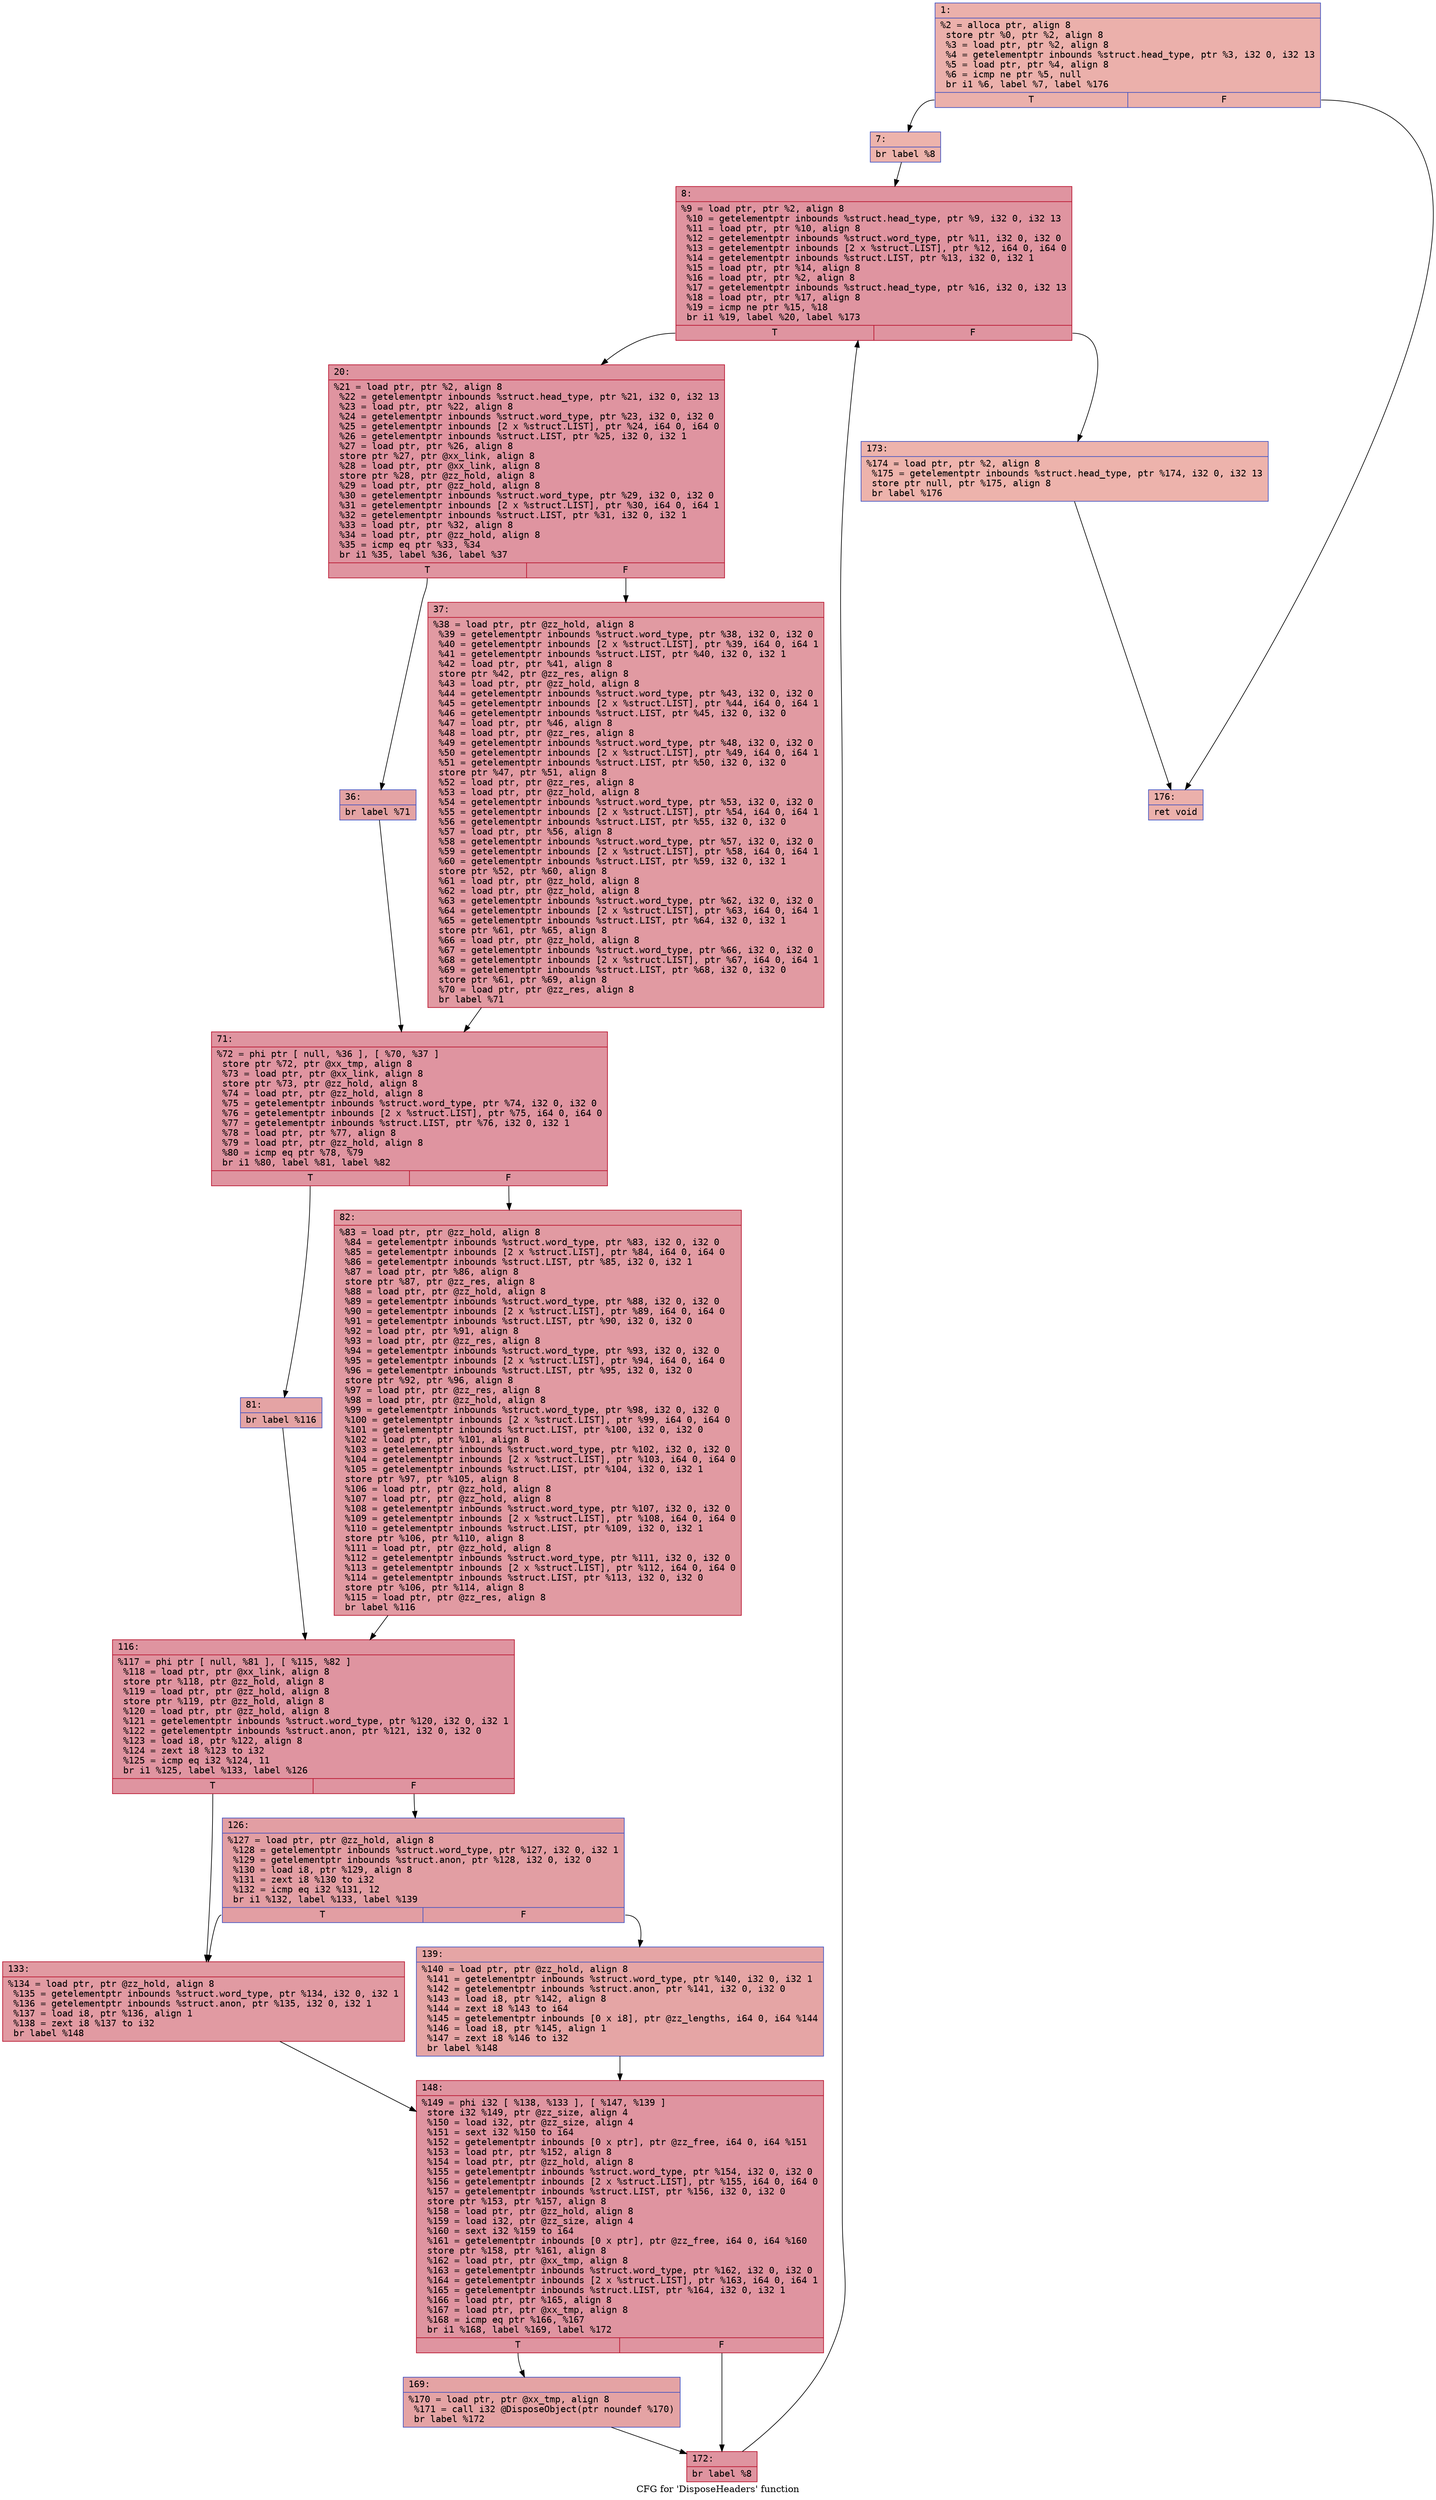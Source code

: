 digraph "CFG for 'DisposeHeaders' function" {
	label="CFG for 'DisposeHeaders' function";

	Node0x6000010d4780 [shape=record,color="#3d50c3ff", style=filled, fillcolor="#d24b4070" fontname="Courier",label="{1:\l|  %2 = alloca ptr, align 8\l  store ptr %0, ptr %2, align 8\l  %3 = load ptr, ptr %2, align 8\l  %4 = getelementptr inbounds %struct.head_type, ptr %3, i32 0, i32 13\l  %5 = load ptr, ptr %4, align 8\l  %6 = icmp ne ptr %5, null\l  br i1 %6, label %7, label %176\l|{<s0>T|<s1>F}}"];
	Node0x6000010d4780:s0 -> Node0x6000010d4fa0[tooltip="1 -> 7\nProbability 62.50%" ];
	Node0x6000010d4780:s1 -> Node0x6000010d54a0[tooltip="1 -> 176\nProbability 37.50%" ];
	Node0x6000010d4fa0 [shape=record,color="#3d50c3ff", style=filled, fillcolor="#d6524470" fontname="Courier",label="{7:\l|  br label %8\l}"];
	Node0x6000010d4fa0 -> Node0x6000010d4ff0[tooltip="7 -> 8\nProbability 100.00%" ];
	Node0x6000010d4ff0 [shape=record,color="#b70d28ff", style=filled, fillcolor="#b70d2870" fontname="Courier",label="{8:\l|  %9 = load ptr, ptr %2, align 8\l  %10 = getelementptr inbounds %struct.head_type, ptr %9, i32 0, i32 13\l  %11 = load ptr, ptr %10, align 8\l  %12 = getelementptr inbounds %struct.word_type, ptr %11, i32 0, i32 0\l  %13 = getelementptr inbounds [2 x %struct.LIST], ptr %12, i64 0, i64 0\l  %14 = getelementptr inbounds %struct.LIST, ptr %13, i32 0, i32 1\l  %15 = load ptr, ptr %14, align 8\l  %16 = load ptr, ptr %2, align 8\l  %17 = getelementptr inbounds %struct.head_type, ptr %16, i32 0, i32 13\l  %18 = load ptr, ptr %17, align 8\l  %19 = icmp ne ptr %15, %18\l  br i1 %19, label %20, label %173\l|{<s0>T|<s1>F}}"];
	Node0x6000010d4ff0:s0 -> Node0x6000010d5040[tooltip="8 -> 20\nProbability 96.88%" ];
	Node0x6000010d4ff0:s1 -> Node0x6000010d5450[tooltip="8 -> 173\nProbability 3.12%" ];
	Node0x6000010d5040 [shape=record,color="#b70d28ff", style=filled, fillcolor="#b70d2870" fontname="Courier",label="{20:\l|  %21 = load ptr, ptr %2, align 8\l  %22 = getelementptr inbounds %struct.head_type, ptr %21, i32 0, i32 13\l  %23 = load ptr, ptr %22, align 8\l  %24 = getelementptr inbounds %struct.word_type, ptr %23, i32 0, i32 0\l  %25 = getelementptr inbounds [2 x %struct.LIST], ptr %24, i64 0, i64 0\l  %26 = getelementptr inbounds %struct.LIST, ptr %25, i32 0, i32 1\l  %27 = load ptr, ptr %26, align 8\l  store ptr %27, ptr @xx_link, align 8\l  %28 = load ptr, ptr @xx_link, align 8\l  store ptr %28, ptr @zz_hold, align 8\l  %29 = load ptr, ptr @zz_hold, align 8\l  %30 = getelementptr inbounds %struct.word_type, ptr %29, i32 0, i32 0\l  %31 = getelementptr inbounds [2 x %struct.LIST], ptr %30, i64 0, i64 1\l  %32 = getelementptr inbounds %struct.LIST, ptr %31, i32 0, i32 1\l  %33 = load ptr, ptr %32, align 8\l  %34 = load ptr, ptr @zz_hold, align 8\l  %35 = icmp eq ptr %33, %34\l  br i1 %35, label %36, label %37\l|{<s0>T|<s1>F}}"];
	Node0x6000010d5040:s0 -> Node0x6000010d5090[tooltip="20 -> 36\nProbability 37.50%" ];
	Node0x6000010d5040:s1 -> Node0x6000010d50e0[tooltip="20 -> 37\nProbability 62.50%" ];
	Node0x6000010d5090 [shape=record,color="#3d50c3ff", style=filled, fillcolor="#c32e3170" fontname="Courier",label="{36:\l|  br label %71\l}"];
	Node0x6000010d5090 -> Node0x6000010d5130[tooltip="36 -> 71\nProbability 100.00%" ];
	Node0x6000010d50e0 [shape=record,color="#b70d28ff", style=filled, fillcolor="#bb1b2c70" fontname="Courier",label="{37:\l|  %38 = load ptr, ptr @zz_hold, align 8\l  %39 = getelementptr inbounds %struct.word_type, ptr %38, i32 0, i32 0\l  %40 = getelementptr inbounds [2 x %struct.LIST], ptr %39, i64 0, i64 1\l  %41 = getelementptr inbounds %struct.LIST, ptr %40, i32 0, i32 1\l  %42 = load ptr, ptr %41, align 8\l  store ptr %42, ptr @zz_res, align 8\l  %43 = load ptr, ptr @zz_hold, align 8\l  %44 = getelementptr inbounds %struct.word_type, ptr %43, i32 0, i32 0\l  %45 = getelementptr inbounds [2 x %struct.LIST], ptr %44, i64 0, i64 1\l  %46 = getelementptr inbounds %struct.LIST, ptr %45, i32 0, i32 0\l  %47 = load ptr, ptr %46, align 8\l  %48 = load ptr, ptr @zz_res, align 8\l  %49 = getelementptr inbounds %struct.word_type, ptr %48, i32 0, i32 0\l  %50 = getelementptr inbounds [2 x %struct.LIST], ptr %49, i64 0, i64 1\l  %51 = getelementptr inbounds %struct.LIST, ptr %50, i32 0, i32 0\l  store ptr %47, ptr %51, align 8\l  %52 = load ptr, ptr @zz_res, align 8\l  %53 = load ptr, ptr @zz_hold, align 8\l  %54 = getelementptr inbounds %struct.word_type, ptr %53, i32 0, i32 0\l  %55 = getelementptr inbounds [2 x %struct.LIST], ptr %54, i64 0, i64 1\l  %56 = getelementptr inbounds %struct.LIST, ptr %55, i32 0, i32 0\l  %57 = load ptr, ptr %56, align 8\l  %58 = getelementptr inbounds %struct.word_type, ptr %57, i32 0, i32 0\l  %59 = getelementptr inbounds [2 x %struct.LIST], ptr %58, i64 0, i64 1\l  %60 = getelementptr inbounds %struct.LIST, ptr %59, i32 0, i32 1\l  store ptr %52, ptr %60, align 8\l  %61 = load ptr, ptr @zz_hold, align 8\l  %62 = load ptr, ptr @zz_hold, align 8\l  %63 = getelementptr inbounds %struct.word_type, ptr %62, i32 0, i32 0\l  %64 = getelementptr inbounds [2 x %struct.LIST], ptr %63, i64 0, i64 1\l  %65 = getelementptr inbounds %struct.LIST, ptr %64, i32 0, i32 1\l  store ptr %61, ptr %65, align 8\l  %66 = load ptr, ptr @zz_hold, align 8\l  %67 = getelementptr inbounds %struct.word_type, ptr %66, i32 0, i32 0\l  %68 = getelementptr inbounds [2 x %struct.LIST], ptr %67, i64 0, i64 1\l  %69 = getelementptr inbounds %struct.LIST, ptr %68, i32 0, i32 0\l  store ptr %61, ptr %69, align 8\l  %70 = load ptr, ptr @zz_res, align 8\l  br label %71\l}"];
	Node0x6000010d50e0 -> Node0x6000010d5130[tooltip="37 -> 71\nProbability 100.00%" ];
	Node0x6000010d5130 [shape=record,color="#b70d28ff", style=filled, fillcolor="#b70d2870" fontname="Courier",label="{71:\l|  %72 = phi ptr [ null, %36 ], [ %70, %37 ]\l  store ptr %72, ptr @xx_tmp, align 8\l  %73 = load ptr, ptr @xx_link, align 8\l  store ptr %73, ptr @zz_hold, align 8\l  %74 = load ptr, ptr @zz_hold, align 8\l  %75 = getelementptr inbounds %struct.word_type, ptr %74, i32 0, i32 0\l  %76 = getelementptr inbounds [2 x %struct.LIST], ptr %75, i64 0, i64 0\l  %77 = getelementptr inbounds %struct.LIST, ptr %76, i32 0, i32 1\l  %78 = load ptr, ptr %77, align 8\l  %79 = load ptr, ptr @zz_hold, align 8\l  %80 = icmp eq ptr %78, %79\l  br i1 %80, label %81, label %82\l|{<s0>T|<s1>F}}"];
	Node0x6000010d5130:s0 -> Node0x6000010d5180[tooltip="71 -> 81\nProbability 37.50%" ];
	Node0x6000010d5130:s1 -> Node0x6000010d51d0[tooltip="71 -> 82\nProbability 62.50%" ];
	Node0x6000010d5180 [shape=record,color="#3d50c3ff", style=filled, fillcolor="#c32e3170" fontname="Courier",label="{81:\l|  br label %116\l}"];
	Node0x6000010d5180 -> Node0x6000010d5220[tooltip="81 -> 116\nProbability 100.00%" ];
	Node0x6000010d51d0 [shape=record,color="#b70d28ff", style=filled, fillcolor="#bb1b2c70" fontname="Courier",label="{82:\l|  %83 = load ptr, ptr @zz_hold, align 8\l  %84 = getelementptr inbounds %struct.word_type, ptr %83, i32 0, i32 0\l  %85 = getelementptr inbounds [2 x %struct.LIST], ptr %84, i64 0, i64 0\l  %86 = getelementptr inbounds %struct.LIST, ptr %85, i32 0, i32 1\l  %87 = load ptr, ptr %86, align 8\l  store ptr %87, ptr @zz_res, align 8\l  %88 = load ptr, ptr @zz_hold, align 8\l  %89 = getelementptr inbounds %struct.word_type, ptr %88, i32 0, i32 0\l  %90 = getelementptr inbounds [2 x %struct.LIST], ptr %89, i64 0, i64 0\l  %91 = getelementptr inbounds %struct.LIST, ptr %90, i32 0, i32 0\l  %92 = load ptr, ptr %91, align 8\l  %93 = load ptr, ptr @zz_res, align 8\l  %94 = getelementptr inbounds %struct.word_type, ptr %93, i32 0, i32 0\l  %95 = getelementptr inbounds [2 x %struct.LIST], ptr %94, i64 0, i64 0\l  %96 = getelementptr inbounds %struct.LIST, ptr %95, i32 0, i32 0\l  store ptr %92, ptr %96, align 8\l  %97 = load ptr, ptr @zz_res, align 8\l  %98 = load ptr, ptr @zz_hold, align 8\l  %99 = getelementptr inbounds %struct.word_type, ptr %98, i32 0, i32 0\l  %100 = getelementptr inbounds [2 x %struct.LIST], ptr %99, i64 0, i64 0\l  %101 = getelementptr inbounds %struct.LIST, ptr %100, i32 0, i32 0\l  %102 = load ptr, ptr %101, align 8\l  %103 = getelementptr inbounds %struct.word_type, ptr %102, i32 0, i32 0\l  %104 = getelementptr inbounds [2 x %struct.LIST], ptr %103, i64 0, i64 0\l  %105 = getelementptr inbounds %struct.LIST, ptr %104, i32 0, i32 1\l  store ptr %97, ptr %105, align 8\l  %106 = load ptr, ptr @zz_hold, align 8\l  %107 = load ptr, ptr @zz_hold, align 8\l  %108 = getelementptr inbounds %struct.word_type, ptr %107, i32 0, i32 0\l  %109 = getelementptr inbounds [2 x %struct.LIST], ptr %108, i64 0, i64 0\l  %110 = getelementptr inbounds %struct.LIST, ptr %109, i32 0, i32 1\l  store ptr %106, ptr %110, align 8\l  %111 = load ptr, ptr @zz_hold, align 8\l  %112 = getelementptr inbounds %struct.word_type, ptr %111, i32 0, i32 0\l  %113 = getelementptr inbounds [2 x %struct.LIST], ptr %112, i64 0, i64 0\l  %114 = getelementptr inbounds %struct.LIST, ptr %113, i32 0, i32 0\l  store ptr %106, ptr %114, align 8\l  %115 = load ptr, ptr @zz_res, align 8\l  br label %116\l}"];
	Node0x6000010d51d0 -> Node0x6000010d5220[tooltip="82 -> 116\nProbability 100.00%" ];
	Node0x6000010d5220 [shape=record,color="#b70d28ff", style=filled, fillcolor="#b70d2870" fontname="Courier",label="{116:\l|  %117 = phi ptr [ null, %81 ], [ %115, %82 ]\l  %118 = load ptr, ptr @xx_link, align 8\l  store ptr %118, ptr @zz_hold, align 8\l  %119 = load ptr, ptr @zz_hold, align 8\l  store ptr %119, ptr @zz_hold, align 8\l  %120 = load ptr, ptr @zz_hold, align 8\l  %121 = getelementptr inbounds %struct.word_type, ptr %120, i32 0, i32 1\l  %122 = getelementptr inbounds %struct.anon, ptr %121, i32 0, i32 0\l  %123 = load i8, ptr %122, align 8\l  %124 = zext i8 %123 to i32\l  %125 = icmp eq i32 %124, 11\l  br i1 %125, label %133, label %126\l|{<s0>T|<s1>F}}"];
	Node0x6000010d5220:s0 -> Node0x6000010d52c0[tooltip="116 -> 133\nProbability 50.00%" ];
	Node0x6000010d5220:s1 -> Node0x6000010d5270[tooltip="116 -> 126\nProbability 50.00%" ];
	Node0x6000010d5270 [shape=record,color="#3d50c3ff", style=filled, fillcolor="#be242e70" fontname="Courier",label="{126:\l|  %127 = load ptr, ptr @zz_hold, align 8\l  %128 = getelementptr inbounds %struct.word_type, ptr %127, i32 0, i32 1\l  %129 = getelementptr inbounds %struct.anon, ptr %128, i32 0, i32 0\l  %130 = load i8, ptr %129, align 8\l  %131 = zext i8 %130 to i32\l  %132 = icmp eq i32 %131, 12\l  br i1 %132, label %133, label %139\l|{<s0>T|<s1>F}}"];
	Node0x6000010d5270:s0 -> Node0x6000010d52c0[tooltip="126 -> 133\nProbability 50.00%" ];
	Node0x6000010d5270:s1 -> Node0x6000010d5310[tooltip="126 -> 139\nProbability 50.00%" ];
	Node0x6000010d52c0 [shape=record,color="#b70d28ff", style=filled, fillcolor="#bb1b2c70" fontname="Courier",label="{133:\l|  %134 = load ptr, ptr @zz_hold, align 8\l  %135 = getelementptr inbounds %struct.word_type, ptr %134, i32 0, i32 1\l  %136 = getelementptr inbounds %struct.anon, ptr %135, i32 0, i32 1\l  %137 = load i8, ptr %136, align 1\l  %138 = zext i8 %137 to i32\l  br label %148\l}"];
	Node0x6000010d52c0 -> Node0x6000010d5360[tooltip="133 -> 148\nProbability 100.00%" ];
	Node0x6000010d5310 [shape=record,color="#3d50c3ff", style=filled, fillcolor="#c5333470" fontname="Courier",label="{139:\l|  %140 = load ptr, ptr @zz_hold, align 8\l  %141 = getelementptr inbounds %struct.word_type, ptr %140, i32 0, i32 1\l  %142 = getelementptr inbounds %struct.anon, ptr %141, i32 0, i32 0\l  %143 = load i8, ptr %142, align 8\l  %144 = zext i8 %143 to i64\l  %145 = getelementptr inbounds [0 x i8], ptr @zz_lengths, i64 0, i64 %144\l  %146 = load i8, ptr %145, align 1\l  %147 = zext i8 %146 to i32\l  br label %148\l}"];
	Node0x6000010d5310 -> Node0x6000010d5360[tooltip="139 -> 148\nProbability 100.00%" ];
	Node0x6000010d5360 [shape=record,color="#b70d28ff", style=filled, fillcolor="#b70d2870" fontname="Courier",label="{148:\l|  %149 = phi i32 [ %138, %133 ], [ %147, %139 ]\l  store i32 %149, ptr @zz_size, align 4\l  %150 = load i32, ptr @zz_size, align 4\l  %151 = sext i32 %150 to i64\l  %152 = getelementptr inbounds [0 x ptr], ptr @zz_free, i64 0, i64 %151\l  %153 = load ptr, ptr %152, align 8\l  %154 = load ptr, ptr @zz_hold, align 8\l  %155 = getelementptr inbounds %struct.word_type, ptr %154, i32 0, i32 0\l  %156 = getelementptr inbounds [2 x %struct.LIST], ptr %155, i64 0, i64 0\l  %157 = getelementptr inbounds %struct.LIST, ptr %156, i32 0, i32 0\l  store ptr %153, ptr %157, align 8\l  %158 = load ptr, ptr @zz_hold, align 8\l  %159 = load i32, ptr @zz_size, align 4\l  %160 = sext i32 %159 to i64\l  %161 = getelementptr inbounds [0 x ptr], ptr @zz_free, i64 0, i64 %160\l  store ptr %158, ptr %161, align 8\l  %162 = load ptr, ptr @xx_tmp, align 8\l  %163 = getelementptr inbounds %struct.word_type, ptr %162, i32 0, i32 0\l  %164 = getelementptr inbounds [2 x %struct.LIST], ptr %163, i64 0, i64 1\l  %165 = getelementptr inbounds %struct.LIST, ptr %164, i32 0, i32 1\l  %166 = load ptr, ptr %165, align 8\l  %167 = load ptr, ptr @xx_tmp, align 8\l  %168 = icmp eq ptr %166, %167\l  br i1 %168, label %169, label %172\l|{<s0>T|<s1>F}}"];
	Node0x6000010d5360:s0 -> Node0x6000010d53b0[tooltip="148 -> 169\nProbability 37.50%" ];
	Node0x6000010d5360:s1 -> Node0x6000010d5400[tooltip="148 -> 172\nProbability 62.50%" ];
	Node0x6000010d53b0 [shape=record,color="#3d50c3ff", style=filled, fillcolor="#c32e3170" fontname="Courier",label="{169:\l|  %170 = load ptr, ptr @xx_tmp, align 8\l  %171 = call i32 @DisposeObject(ptr noundef %170)\l  br label %172\l}"];
	Node0x6000010d53b0 -> Node0x6000010d5400[tooltip="169 -> 172\nProbability 100.00%" ];
	Node0x6000010d5400 [shape=record,color="#b70d28ff", style=filled, fillcolor="#b70d2870" fontname="Courier",label="{172:\l|  br label %8\l}"];
	Node0x6000010d5400 -> Node0x6000010d4ff0[tooltip="172 -> 8\nProbability 100.00%" ];
	Node0x6000010d5450 [shape=record,color="#3d50c3ff", style=filled, fillcolor="#d6524470" fontname="Courier",label="{173:\l|  %174 = load ptr, ptr %2, align 8\l  %175 = getelementptr inbounds %struct.head_type, ptr %174, i32 0, i32 13\l  store ptr null, ptr %175, align 8\l  br label %176\l}"];
	Node0x6000010d5450 -> Node0x6000010d54a0[tooltip="173 -> 176\nProbability 100.00%" ];
	Node0x6000010d54a0 [shape=record,color="#3d50c3ff", style=filled, fillcolor="#d24b4070" fontname="Courier",label="{176:\l|  ret void\l}"];
}
